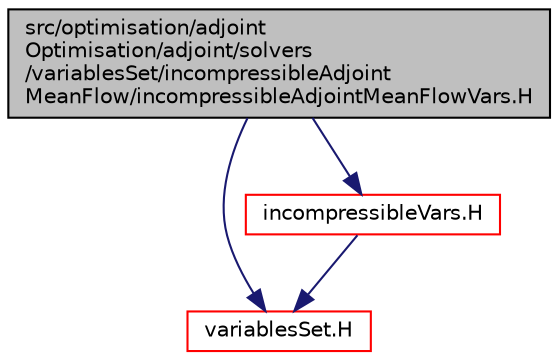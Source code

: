 digraph "src/optimisation/adjointOptimisation/adjoint/solvers/variablesSet/incompressibleAdjointMeanFlow/incompressibleAdjointMeanFlowVars.H"
{
  bgcolor="transparent";
  edge [fontname="Helvetica",fontsize="10",labelfontname="Helvetica",labelfontsize="10"];
  node [fontname="Helvetica",fontsize="10",shape=record];
  Node1 [label="src/optimisation/adjoint\lOptimisation/adjoint/solvers\l/variablesSet/incompressibleAdjoint\lMeanFlow/incompressibleAdjointMeanFlowVars.H",height=0.2,width=0.4,color="black", fillcolor="grey75", style="filled" fontcolor="black"];
  Node1 -> Node2 [color="midnightblue",fontsize="10",style="solid",fontname="Helvetica"];
  Node2 [label="variablesSet.H",height=0.2,width=0.4,color="red",URL="$variablesSet_8H.html"];
  Node1 -> Node3 [color="midnightblue",fontsize="10",style="solid",fontname="Helvetica"];
  Node3 [label="incompressibleVars.H",height=0.2,width=0.4,color="red",URL="$incompressibleVars_8H.html"];
  Node3 -> Node2 [color="midnightblue",fontsize="10",style="solid",fontname="Helvetica"];
}
